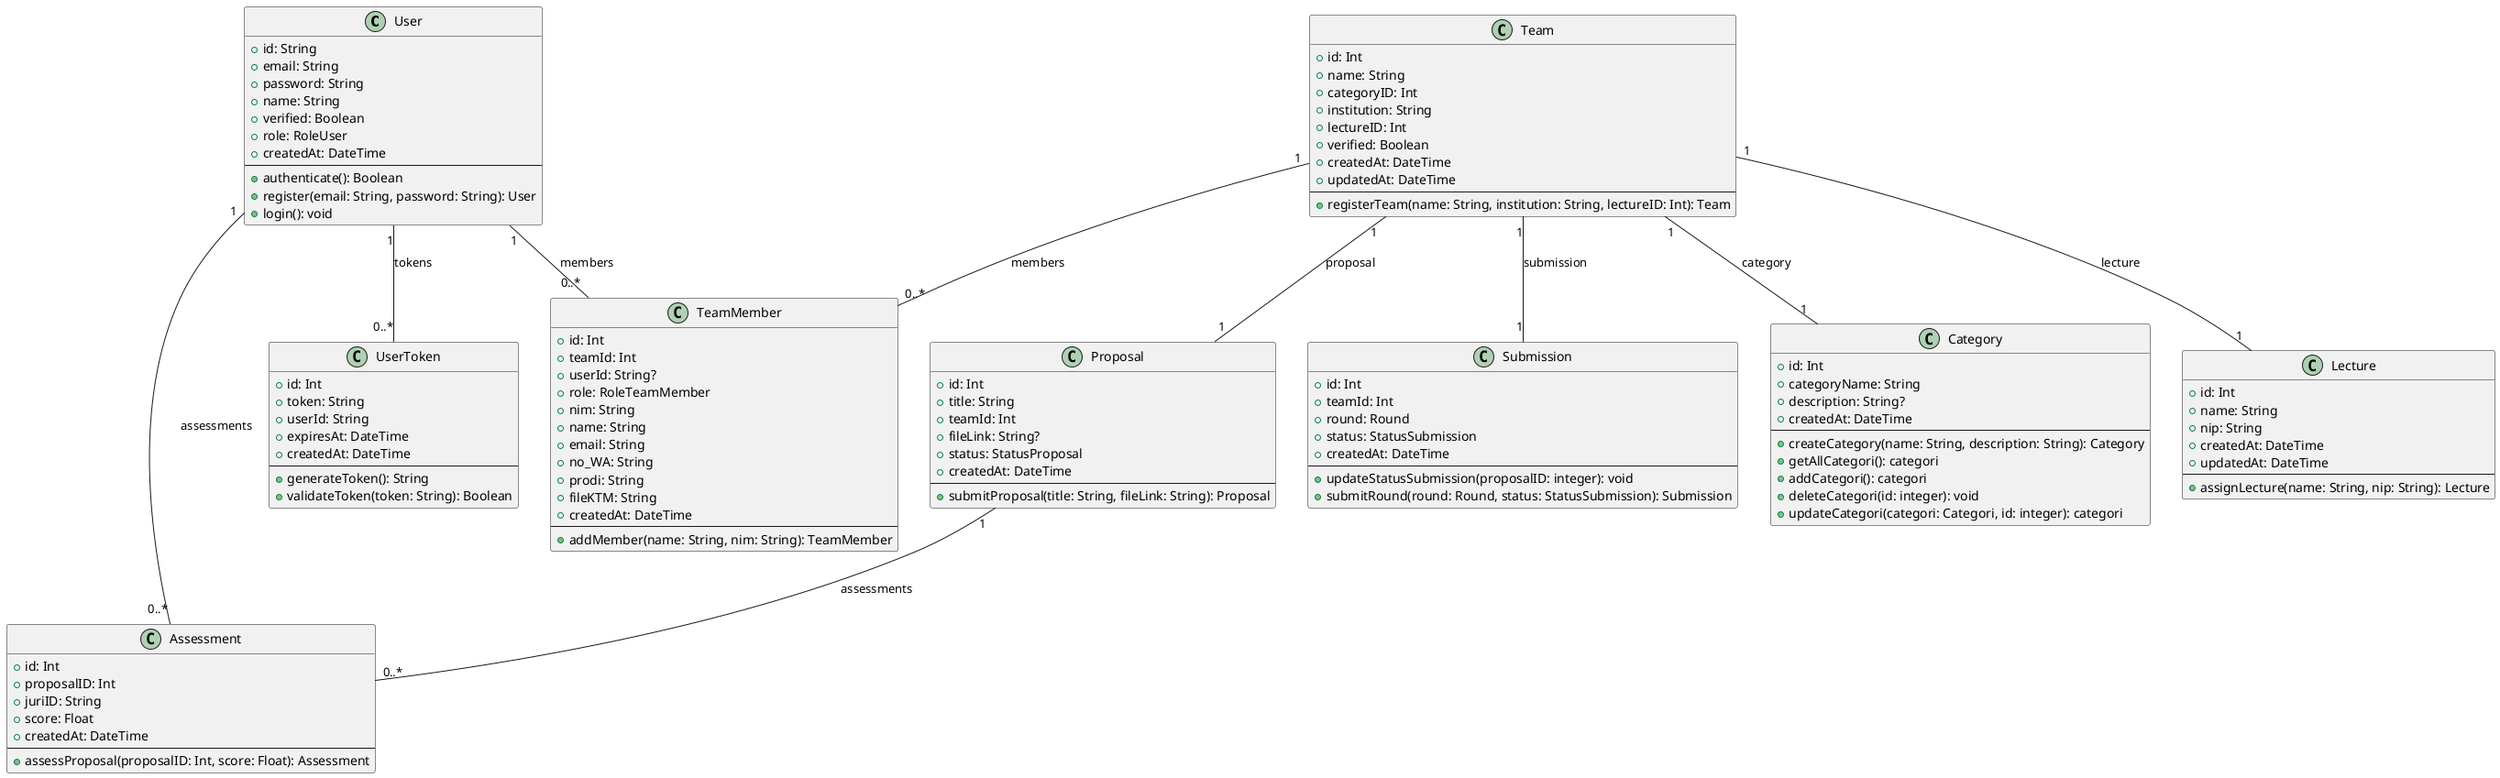 @startuml 1

class User {
    + id: String
    + email: String
    + password: String
    + name: String
    + verified: Boolean
    + role: RoleUser
    + createdAt: DateTime
    --
    + authenticate(): Boolean
    + register(email: String, password: String): User
    + login(): void
}

class UserToken {
    + id: Int
    + token: String
    + userId: String
    + expiresAt: DateTime
    + createdAt: DateTime
    --
    + generateToken(): String
    + validateToken(token: String): Boolean
}

class Category {
    + id: Int
    + categoryName: String
    + description: String?
    + createdAt: DateTime
    --
    + createCategory(name: String, description: String): Category
    + getAllCategori(): categori
    + addCategori(): categori
    + deleteCategori(id: integer): void
    + updateCategori(categori: Categori, id: integer): categori
}

class Lecture {
    + id: Int
    + name: String
    + nip: String
    + createdAt: DateTime
    + updatedAt: DateTime
    --
    + assignLecture(name: String, nip: String): Lecture
}

class Team {
    + id: Int
    + name: String
    + categoryID: Int
    + institution: String
    + lectureID: Int
    + verified: Boolean
    + createdAt: DateTime
    + updatedAt: DateTime
    --
    + registerTeam(name: String, institution: String, lectureID: Int): Team
}

class TeamMember {
    + id: Int
    + teamId: Int
    + userId: String?
    + role: RoleTeamMember
    + nim: String
    + name: String
    + email: String
    + no_WA: String
    + prodi: String
    + fileKTM: String
    + createdAt: DateTime
    --
    + addMember(name: String, nim: String): TeamMember
}

class Proposal {
    + id: Int
    + title: String
    + teamId: Int
    + fileLink: String?
    + status: StatusProposal
    + createdAt: DateTime
    --
    + submitProposal(title: String, fileLink: String): Proposal
}

class Assessment {
    + id: Int
    + proposalID: Int
    + juriID: String
    + score: Float
    + createdAt: DateTime
    --
    + assessProposal(proposalID: Int, score: Float): Assessment
}

class Submission {
    + id: Int
    + teamId: Int
    + round: Round
    + status: StatusSubmission
    + createdAt: DateTime
    --
    + updateStatusSubmission(proposalID: integer): void
    + submitRound(round: Round, status: StatusSubmission): Submission
}

User "1" -- "0..*" UserToken : "tokens"
User "1" -- "0..*" TeamMember : "members"
User "1" -- "0..*" Assessment : "assessments"
Team "1" -- "0..*" TeamMember : "members"
Team "1" -- "1" Proposal : "proposal"
Team "1" -- "1" Submission : "submission"
Proposal "1" -- "0..*" Assessment : "assessments"
Team "1" -- "1" Category : "category"
Team "1" -- "1" Lecture : "lecture"

@enduml

